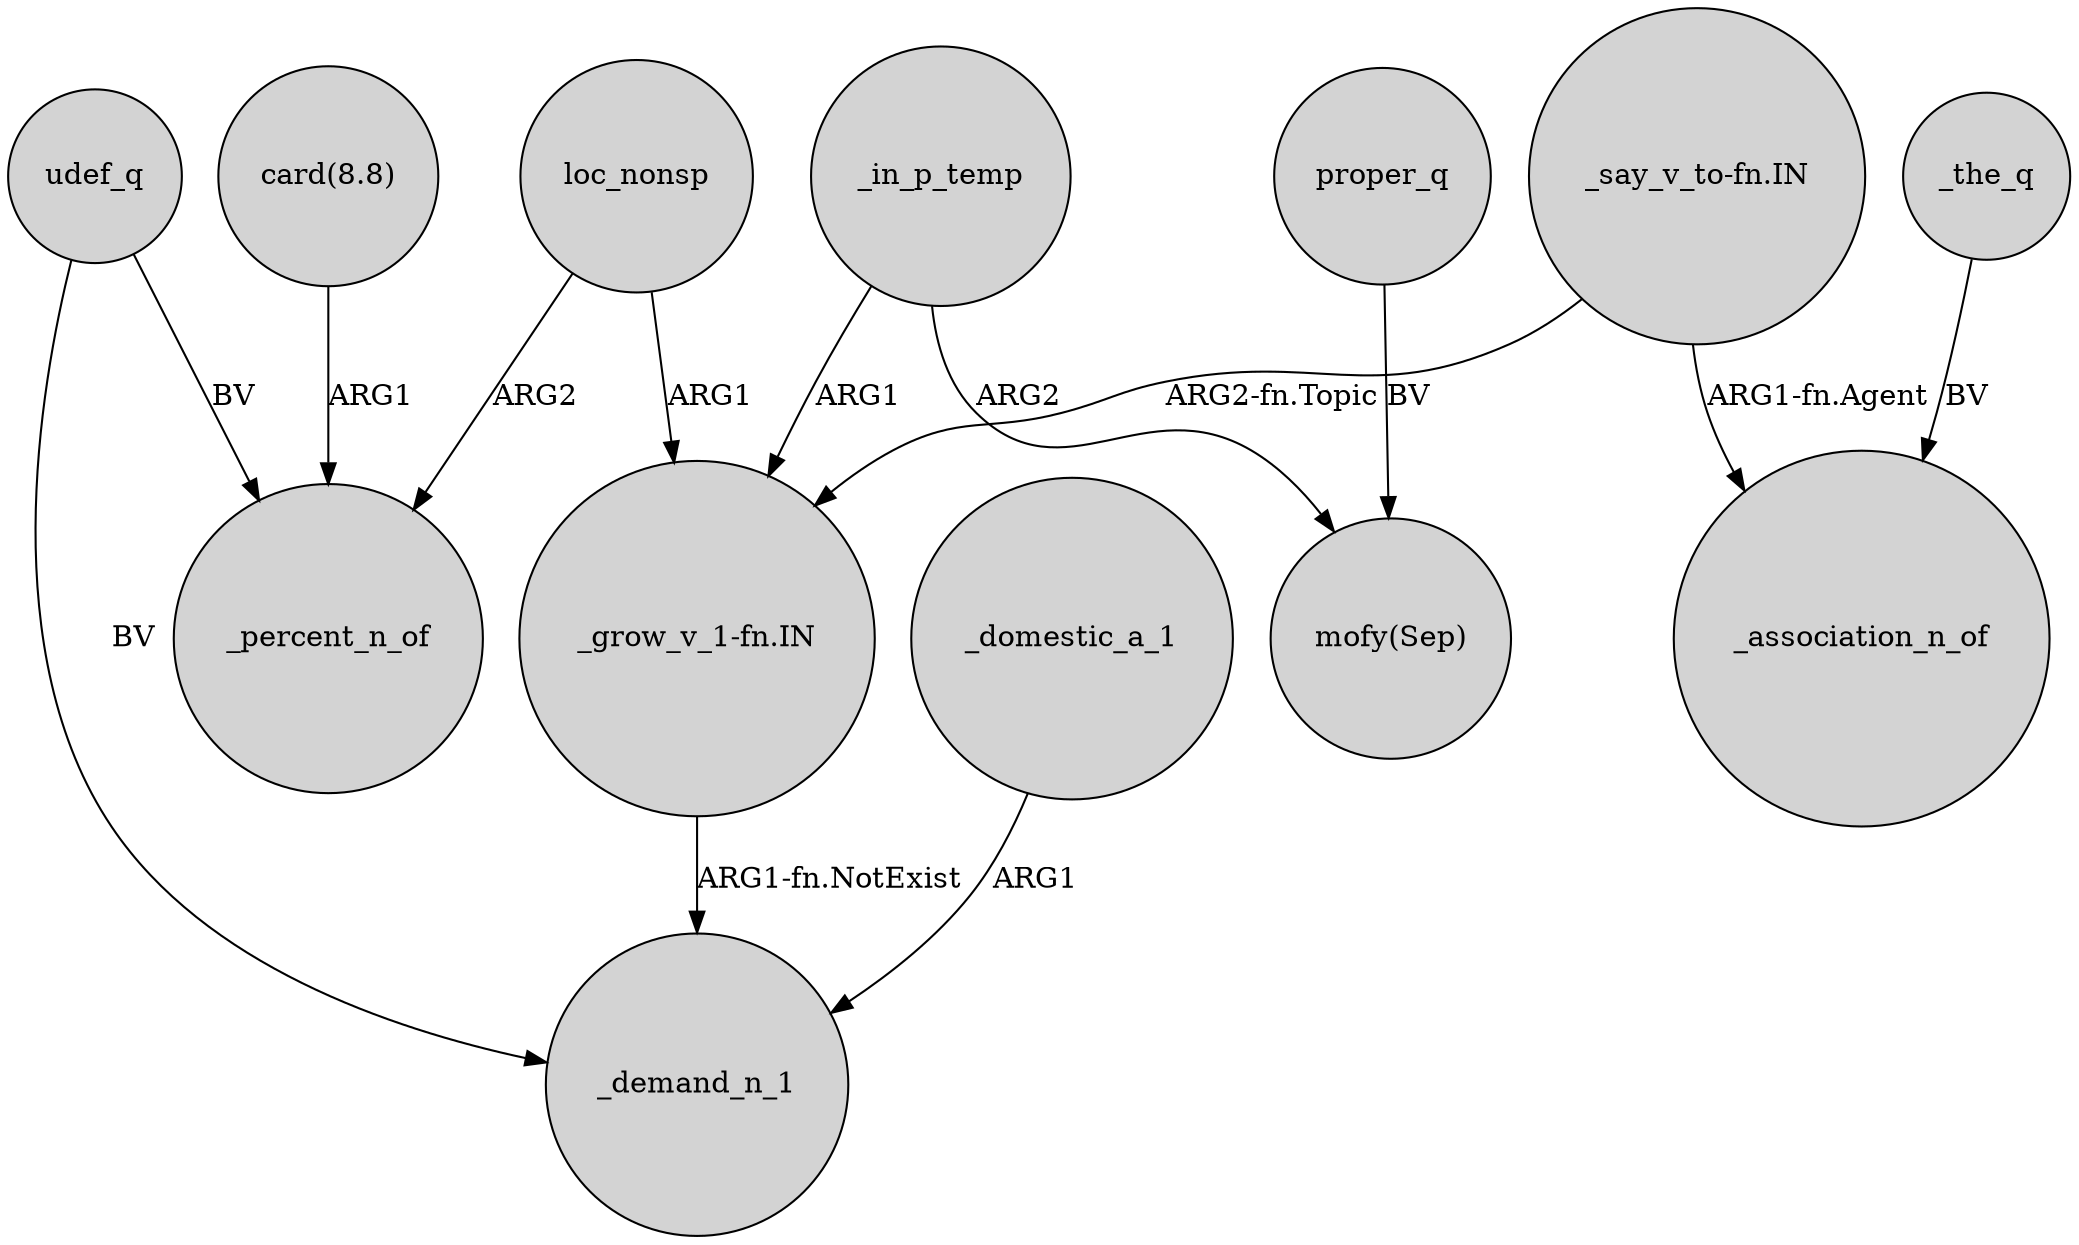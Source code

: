 digraph {
	node [shape=circle style=filled]
	"_grow_v_1-fn.IN" -> _demand_n_1 [label="ARG1-fn.NotExist"]
	_in_p_temp -> "_grow_v_1-fn.IN" [label=ARG1]
	proper_q -> "mofy(Sep)" [label=BV]
	loc_nonsp -> _percent_n_of [label=ARG2]
	udef_q -> _percent_n_of [label=BV]
	udef_q -> _demand_n_1 [label=BV]
	"_say_v_to-fn.IN" -> _association_n_of [label="ARG1-fn.Agent"]
	loc_nonsp -> "_grow_v_1-fn.IN" [label=ARG1]
	_domestic_a_1 -> _demand_n_1 [label=ARG1]
	_the_q -> _association_n_of [label=BV]
	"_say_v_to-fn.IN" -> "_grow_v_1-fn.IN" [label="ARG2-fn.Topic"]
	_in_p_temp -> "mofy(Sep)" [label=ARG2]
	"card(8.8)" -> _percent_n_of [label=ARG1]
}
